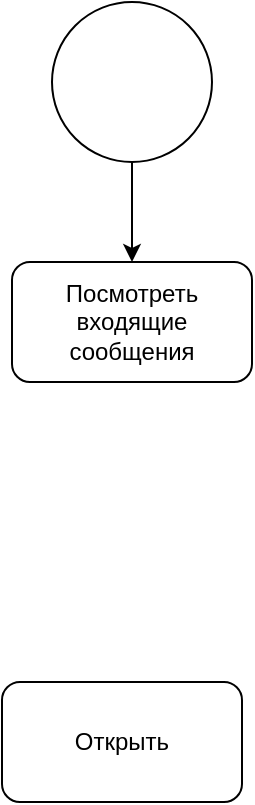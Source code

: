 <mxfile version="24.2.1" type="github">
  <diagram name="Page-1" id="jR_Obf8Yfb9dI1PRjYhz">
    <mxGraphModel dx="1434" dy="782" grid="1" gridSize="10" guides="1" tooltips="1" connect="1" arrows="1" fold="1" page="1" pageScale="1" pageWidth="850" pageHeight="1100" math="0" shadow="0">
      <root>
        <mxCell id="0" />
        <mxCell id="1" parent="0" />
        <mxCell id="Kb2GHyJZAX-iFOwk7nJl-4" style="edgeStyle=orthogonalEdgeStyle;rounded=0;orthogonalLoop=1;jettySize=auto;html=1;entryX=0.5;entryY=0;entryDx=0;entryDy=0;" edge="1" parent="1" source="kP_NvsB7_luWxV2150rb-1" target="Kb2GHyJZAX-iFOwk7nJl-3">
          <mxGeometry relative="1" as="geometry" />
        </mxCell>
        <mxCell id="kP_NvsB7_luWxV2150rb-1" value="" style="ellipse;whiteSpace=wrap;html=1;aspect=fixed;" parent="1" vertex="1">
          <mxGeometry x="385" y="40" width="80" height="80" as="geometry" />
        </mxCell>
        <mxCell id="Kb2GHyJZAX-iFOwk7nJl-3" value="Посмотреть входящие сообщения" style="rounded=1;whiteSpace=wrap;html=1;" vertex="1" parent="1">
          <mxGeometry x="365" y="170" width="120" height="60" as="geometry" />
        </mxCell>
        <mxCell id="Kb2GHyJZAX-iFOwk7nJl-5" value="Открыть " style="rounded=1;whiteSpace=wrap;html=1;" vertex="1" parent="1">
          <mxGeometry x="360" y="380" width="120" height="60" as="geometry" />
        </mxCell>
      </root>
    </mxGraphModel>
  </diagram>
</mxfile>
